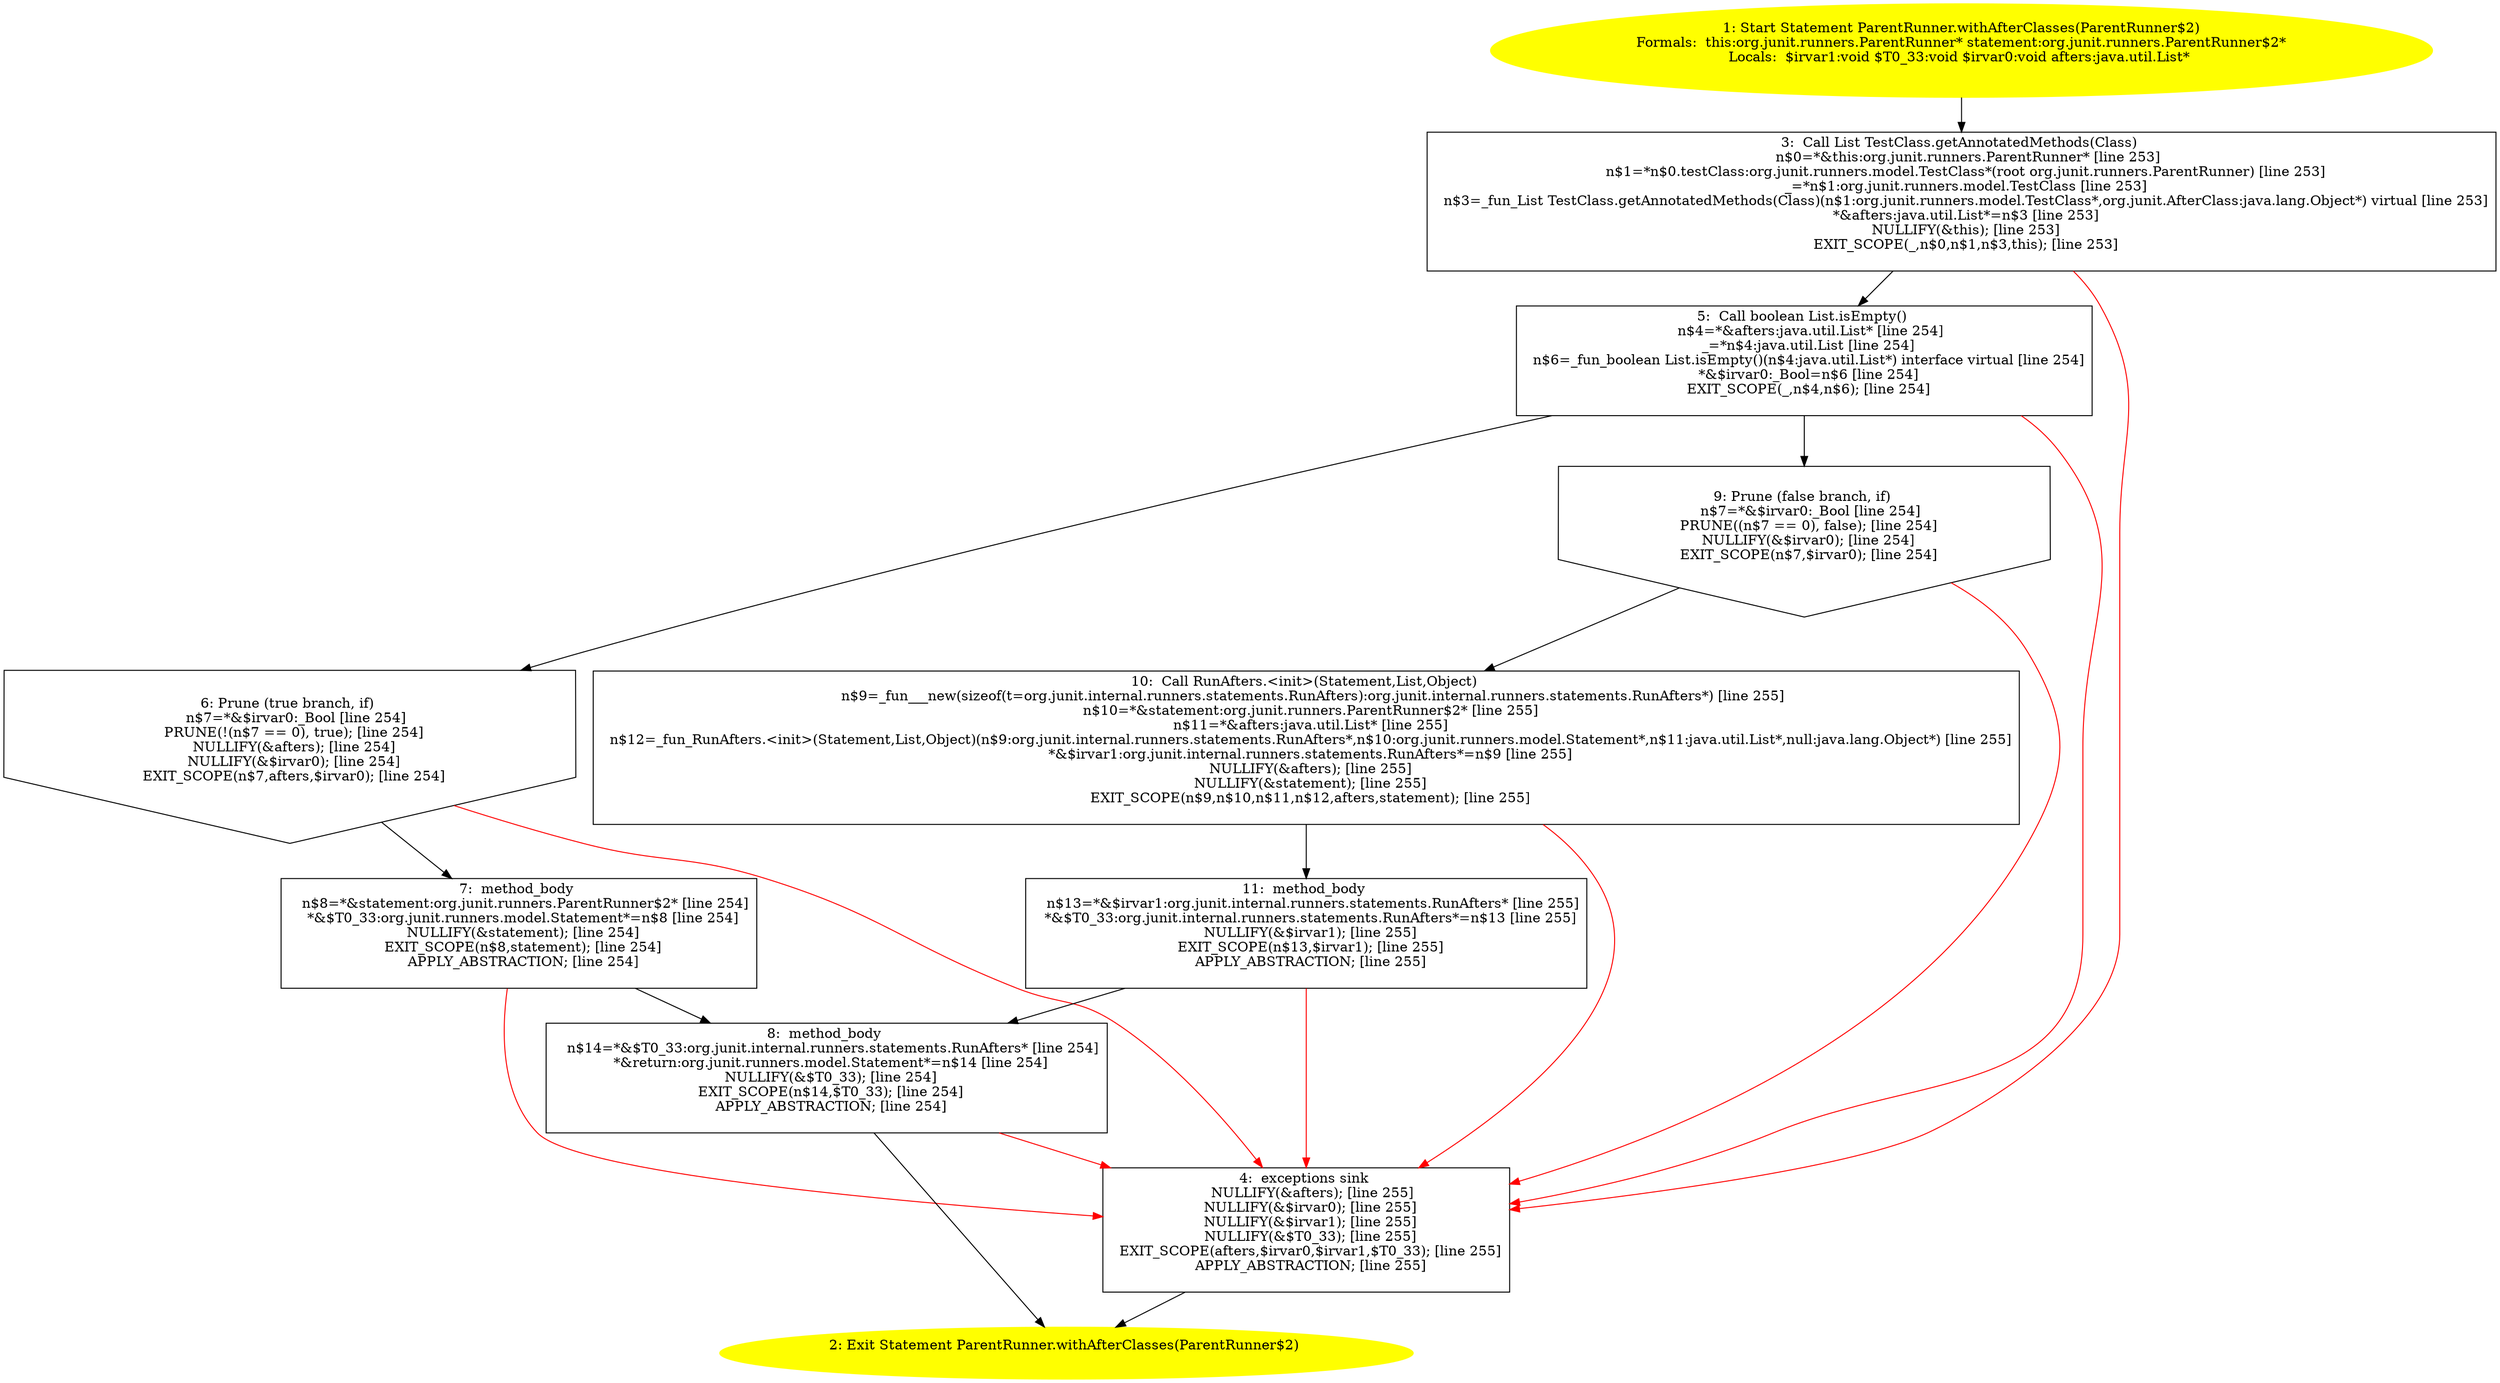 /* @generated */
digraph cfg {
"org.junit.runners.ParentRunner.withAfterClasses(org.junit.runners.ParentRunner$2):org.junit.runners..70facef6803419212dbadfb26a7073c0_1" [label="1: Start Statement ParentRunner.withAfterClasses(ParentRunner$2)\nFormals:  this:org.junit.runners.ParentRunner* statement:org.junit.runners.ParentRunner$2*\nLocals:  $irvar1:void $T0_33:void $irvar0:void afters:java.util.List* \n  " color=yellow style=filled]
	

	 "org.junit.runners.ParentRunner.withAfterClasses(org.junit.runners.ParentRunner$2):org.junit.runners..70facef6803419212dbadfb26a7073c0_1" -> "org.junit.runners.ParentRunner.withAfterClasses(org.junit.runners.ParentRunner$2):org.junit.runners..70facef6803419212dbadfb26a7073c0_3" ;
"org.junit.runners.ParentRunner.withAfterClasses(org.junit.runners.ParentRunner$2):org.junit.runners..70facef6803419212dbadfb26a7073c0_2" [label="2: Exit Statement ParentRunner.withAfterClasses(ParentRunner$2) \n  " color=yellow style=filled]
	

"org.junit.runners.ParentRunner.withAfterClasses(org.junit.runners.ParentRunner$2):org.junit.runners..70facef6803419212dbadfb26a7073c0_3" [label="3:  Call List TestClass.getAnnotatedMethods(Class) \n   n$0=*&this:org.junit.runners.ParentRunner* [line 253]\n  n$1=*n$0.testClass:org.junit.runners.model.TestClass*(root org.junit.runners.ParentRunner) [line 253]\n  _=*n$1:org.junit.runners.model.TestClass [line 253]\n  n$3=_fun_List TestClass.getAnnotatedMethods(Class)(n$1:org.junit.runners.model.TestClass*,org.junit.AfterClass:java.lang.Object*) virtual [line 253]\n  *&afters:java.util.List*=n$3 [line 253]\n  NULLIFY(&this); [line 253]\n  EXIT_SCOPE(_,n$0,n$1,n$3,this); [line 253]\n " shape="box"]
	

	 "org.junit.runners.ParentRunner.withAfterClasses(org.junit.runners.ParentRunner$2):org.junit.runners..70facef6803419212dbadfb26a7073c0_3" -> "org.junit.runners.ParentRunner.withAfterClasses(org.junit.runners.ParentRunner$2):org.junit.runners..70facef6803419212dbadfb26a7073c0_5" ;
	 "org.junit.runners.ParentRunner.withAfterClasses(org.junit.runners.ParentRunner$2):org.junit.runners..70facef6803419212dbadfb26a7073c0_3" -> "org.junit.runners.ParentRunner.withAfterClasses(org.junit.runners.ParentRunner$2):org.junit.runners..70facef6803419212dbadfb26a7073c0_4" [color="red" ];
"org.junit.runners.ParentRunner.withAfterClasses(org.junit.runners.ParentRunner$2):org.junit.runners..70facef6803419212dbadfb26a7073c0_4" [label="4:  exceptions sink \n   NULLIFY(&afters); [line 255]\n  NULLIFY(&$irvar0); [line 255]\n  NULLIFY(&$irvar1); [line 255]\n  NULLIFY(&$T0_33); [line 255]\n  EXIT_SCOPE(afters,$irvar0,$irvar1,$T0_33); [line 255]\n  APPLY_ABSTRACTION; [line 255]\n " shape="box"]
	

	 "org.junit.runners.ParentRunner.withAfterClasses(org.junit.runners.ParentRunner$2):org.junit.runners..70facef6803419212dbadfb26a7073c0_4" -> "org.junit.runners.ParentRunner.withAfterClasses(org.junit.runners.ParentRunner$2):org.junit.runners..70facef6803419212dbadfb26a7073c0_2" ;
"org.junit.runners.ParentRunner.withAfterClasses(org.junit.runners.ParentRunner$2):org.junit.runners..70facef6803419212dbadfb26a7073c0_5" [label="5:  Call boolean List.isEmpty() \n   n$4=*&afters:java.util.List* [line 254]\n  _=*n$4:java.util.List [line 254]\n  n$6=_fun_boolean List.isEmpty()(n$4:java.util.List*) interface virtual [line 254]\n  *&$irvar0:_Bool=n$6 [line 254]\n  EXIT_SCOPE(_,n$4,n$6); [line 254]\n " shape="box"]
	

	 "org.junit.runners.ParentRunner.withAfterClasses(org.junit.runners.ParentRunner$2):org.junit.runners..70facef6803419212dbadfb26a7073c0_5" -> "org.junit.runners.ParentRunner.withAfterClasses(org.junit.runners.ParentRunner$2):org.junit.runners..70facef6803419212dbadfb26a7073c0_6" ;
	 "org.junit.runners.ParentRunner.withAfterClasses(org.junit.runners.ParentRunner$2):org.junit.runners..70facef6803419212dbadfb26a7073c0_5" -> "org.junit.runners.ParentRunner.withAfterClasses(org.junit.runners.ParentRunner$2):org.junit.runners..70facef6803419212dbadfb26a7073c0_9" ;
	 "org.junit.runners.ParentRunner.withAfterClasses(org.junit.runners.ParentRunner$2):org.junit.runners..70facef6803419212dbadfb26a7073c0_5" -> "org.junit.runners.ParentRunner.withAfterClasses(org.junit.runners.ParentRunner$2):org.junit.runners..70facef6803419212dbadfb26a7073c0_4" [color="red" ];
"org.junit.runners.ParentRunner.withAfterClasses(org.junit.runners.ParentRunner$2):org.junit.runners..70facef6803419212dbadfb26a7073c0_6" [label="6: Prune (true branch, if) \n   n$7=*&$irvar0:_Bool [line 254]\n  PRUNE(!(n$7 == 0), true); [line 254]\n  NULLIFY(&afters); [line 254]\n  NULLIFY(&$irvar0); [line 254]\n  EXIT_SCOPE(n$7,afters,$irvar0); [line 254]\n " shape="invhouse"]
	

	 "org.junit.runners.ParentRunner.withAfterClasses(org.junit.runners.ParentRunner$2):org.junit.runners..70facef6803419212dbadfb26a7073c0_6" -> "org.junit.runners.ParentRunner.withAfterClasses(org.junit.runners.ParentRunner$2):org.junit.runners..70facef6803419212dbadfb26a7073c0_7" ;
	 "org.junit.runners.ParentRunner.withAfterClasses(org.junit.runners.ParentRunner$2):org.junit.runners..70facef6803419212dbadfb26a7073c0_6" -> "org.junit.runners.ParentRunner.withAfterClasses(org.junit.runners.ParentRunner$2):org.junit.runners..70facef6803419212dbadfb26a7073c0_4" [color="red" ];
"org.junit.runners.ParentRunner.withAfterClasses(org.junit.runners.ParentRunner$2):org.junit.runners..70facef6803419212dbadfb26a7073c0_7" [label="7:  method_body \n   n$8=*&statement:org.junit.runners.ParentRunner$2* [line 254]\n  *&$T0_33:org.junit.runners.model.Statement*=n$8 [line 254]\n  NULLIFY(&statement); [line 254]\n  EXIT_SCOPE(n$8,statement); [line 254]\n  APPLY_ABSTRACTION; [line 254]\n " shape="box"]
	

	 "org.junit.runners.ParentRunner.withAfterClasses(org.junit.runners.ParentRunner$2):org.junit.runners..70facef6803419212dbadfb26a7073c0_7" -> "org.junit.runners.ParentRunner.withAfterClasses(org.junit.runners.ParentRunner$2):org.junit.runners..70facef6803419212dbadfb26a7073c0_8" ;
	 "org.junit.runners.ParentRunner.withAfterClasses(org.junit.runners.ParentRunner$2):org.junit.runners..70facef6803419212dbadfb26a7073c0_7" -> "org.junit.runners.ParentRunner.withAfterClasses(org.junit.runners.ParentRunner$2):org.junit.runners..70facef6803419212dbadfb26a7073c0_4" [color="red" ];
"org.junit.runners.ParentRunner.withAfterClasses(org.junit.runners.ParentRunner$2):org.junit.runners..70facef6803419212dbadfb26a7073c0_8" [label="8:  method_body \n   n$14=*&$T0_33:org.junit.internal.runners.statements.RunAfters* [line 254]\n  *&return:org.junit.runners.model.Statement*=n$14 [line 254]\n  NULLIFY(&$T0_33); [line 254]\n  EXIT_SCOPE(n$14,$T0_33); [line 254]\n  APPLY_ABSTRACTION; [line 254]\n " shape="box"]
	

	 "org.junit.runners.ParentRunner.withAfterClasses(org.junit.runners.ParentRunner$2):org.junit.runners..70facef6803419212dbadfb26a7073c0_8" -> "org.junit.runners.ParentRunner.withAfterClasses(org.junit.runners.ParentRunner$2):org.junit.runners..70facef6803419212dbadfb26a7073c0_2" ;
	 "org.junit.runners.ParentRunner.withAfterClasses(org.junit.runners.ParentRunner$2):org.junit.runners..70facef6803419212dbadfb26a7073c0_8" -> "org.junit.runners.ParentRunner.withAfterClasses(org.junit.runners.ParentRunner$2):org.junit.runners..70facef6803419212dbadfb26a7073c0_4" [color="red" ];
"org.junit.runners.ParentRunner.withAfterClasses(org.junit.runners.ParentRunner$2):org.junit.runners..70facef6803419212dbadfb26a7073c0_9" [label="9: Prune (false branch, if) \n   n$7=*&$irvar0:_Bool [line 254]\n  PRUNE((n$7 == 0), false); [line 254]\n  NULLIFY(&$irvar0); [line 254]\n  EXIT_SCOPE(n$7,$irvar0); [line 254]\n " shape="invhouse"]
	

	 "org.junit.runners.ParentRunner.withAfterClasses(org.junit.runners.ParentRunner$2):org.junit.runners..70facef6803419212dbadfb26a7073c0_9" -> "org.junit.runners.ParentRunner.withAfterClasses(org.junit.runners.ParentRunner$2):org.junit.runners..70facef6803419212dbadfb26a7073c0_10" ;
	 "org.junit.runners.ParentRunner.withAfterClasses(org.junit.runners.ParentRunner$2):org.junit.runners..70facef6803419212dbadfb26a7073c0_9" -> "org.junit.runners.ParentRunner.withAfterClasses(org.junit.runners.ParentRunner$2):org.junit.runners..70facef6803419212dbadfb26a7073c0_4" [color="red" ];
"org.junit.runners.ParentRunner.withAfterClasses(org.junit.runners.ParentRunner$2):org.junit.runners..70facef6803419212dbadfb26a7073c0_10" [label="10:  Call RunAfters.<init>(Statement,List,Object) \n   n$9=_fun___new(sizeof(t=org.junit.internal.runners.statements.RunAfters):org.junit.internal.runners.statements.RunAfters*) [line 255]\n  n$10=*&statement:org.junit.runners.ParentRunner$2* [line 255]\n  n$11=*&afters:java.util.List* [line 255]\n  n$12=_fun_RunAfters.<init>(Statement,List,Object)(n$9:org.junit.internal.runners.statements.RunAfters*,n$10:org.junit.runners.model.Statement*,n$11:java.util.List*,null:java.lang.Object*) [line 255]\n  *&$irvar1:org.junit.internal.runners.statements.RunAfters*=n$9 [line 255]\n  NULLIFY(&afters); [line 255]\n  NULLIFY(&statement); [line 255]\n  EXIT_SCOPE(n$9,n$10,n$11,n$12,afters,statement); [line 255]\n " shape="box"]
	

	 "org.junit.runners.ParentRunner.withAfterClasses(org.junit.runners.ParentRunner$2):org.junit.runners..70facef6803419212dbadfb26a7073c0_10" -> "org.junit.runners.ParentRunner.withAfterClasses(org.junit.runners.ParentRunner$2):org.junit.runners..70facef6803419212dbadfb26a7073c0_11" ;
	 "org.junit.runners.ParentRunner.withAfterClasses(org.junit.runners.ParentRunner$2):org.junit.runners..70facef6803419212dbadfb26a7073c0_10" -> "org.junit.runners.ParentRunner.withAfterClasses(org.junit.runners.ParentRunner$2):org.junit.runners..70facef6803419212dbadfb26a7073c0_4" [color="red" ];
"org.junit.runners.ParentRunner.withAfterClasses(org.junit.runners.ParentRunner$2):org.junit.runners..70facef6803419212dbadfb26a7073c0_11" [label="11:  method_body \n   n$13=*&$irvar1:org.junit.internal.runners.statements.RunAfters* [line 255]\n  *&$T0_33:org.junit.internal.runners.statements.RunAfters*=n$13 [line 255]\n  NULLIFY(&$irvar1); [line 255]\n  EXIT_SCOPE(n$13,$irvar1); [line 255]\n  APPLY_ABSTRACTION; [line 255]\n " shape="box"]
	

	 "org.junit.runners.ParentRunner.withAfterClasses(org.junit.runners.ParentRunner$2):org.junit.runners..70facef6803419212dbadfb26a7073c0_11" -> "org.junit.runners.ParentRunner.withAfterClasses(org.junit.runners.ParentRunner$2):org.junit.runners..70facef6803419212dbadfb26a7073c0_8" ;
	 "org.junit.runners.ParentRunner.withAfterClasses(org.junit.runners.ParentRunner$2):org.junit.runners..70facef6803419212dbadfb26a7073c0_11" -> "org.junit.runners.ParentRunner.withAfterClasses(org.junit.runners.ParentRunner$2):org.junit.runners..70facef6803419212dbadfb26a7073c0_4" [color="red" ];
}
